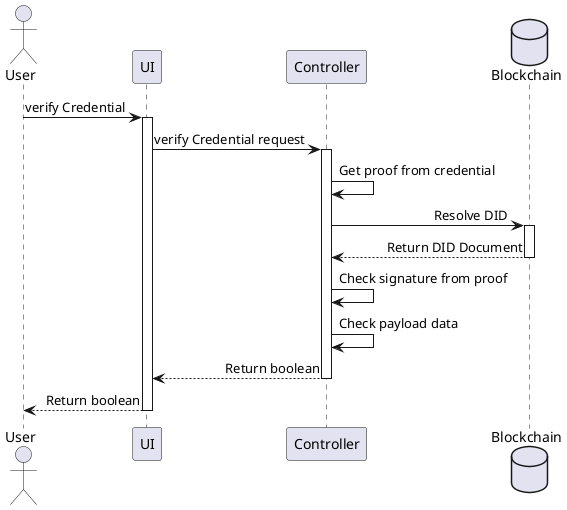 @startuml verifyCredential
skinparam sequenceMessageAlign right
actor User as user 
participant UI as ui
participant Controller as controller
database Blockchain as blockchain

user -> ui++: verify Credential
ui -> controller++: verify Credential request
controller -> controller: Get proof from credential
controller -> blockchain++: Resolve DID
blockchain --> controller: Return DID Document
deactivate blockchain
controller -> controller: Check signature from proof
controller -> controller: Check payload data
controller --> ui: Return boolean
deactivate controller
ui --> user: Return boolean
deactivate ui

@enduml
